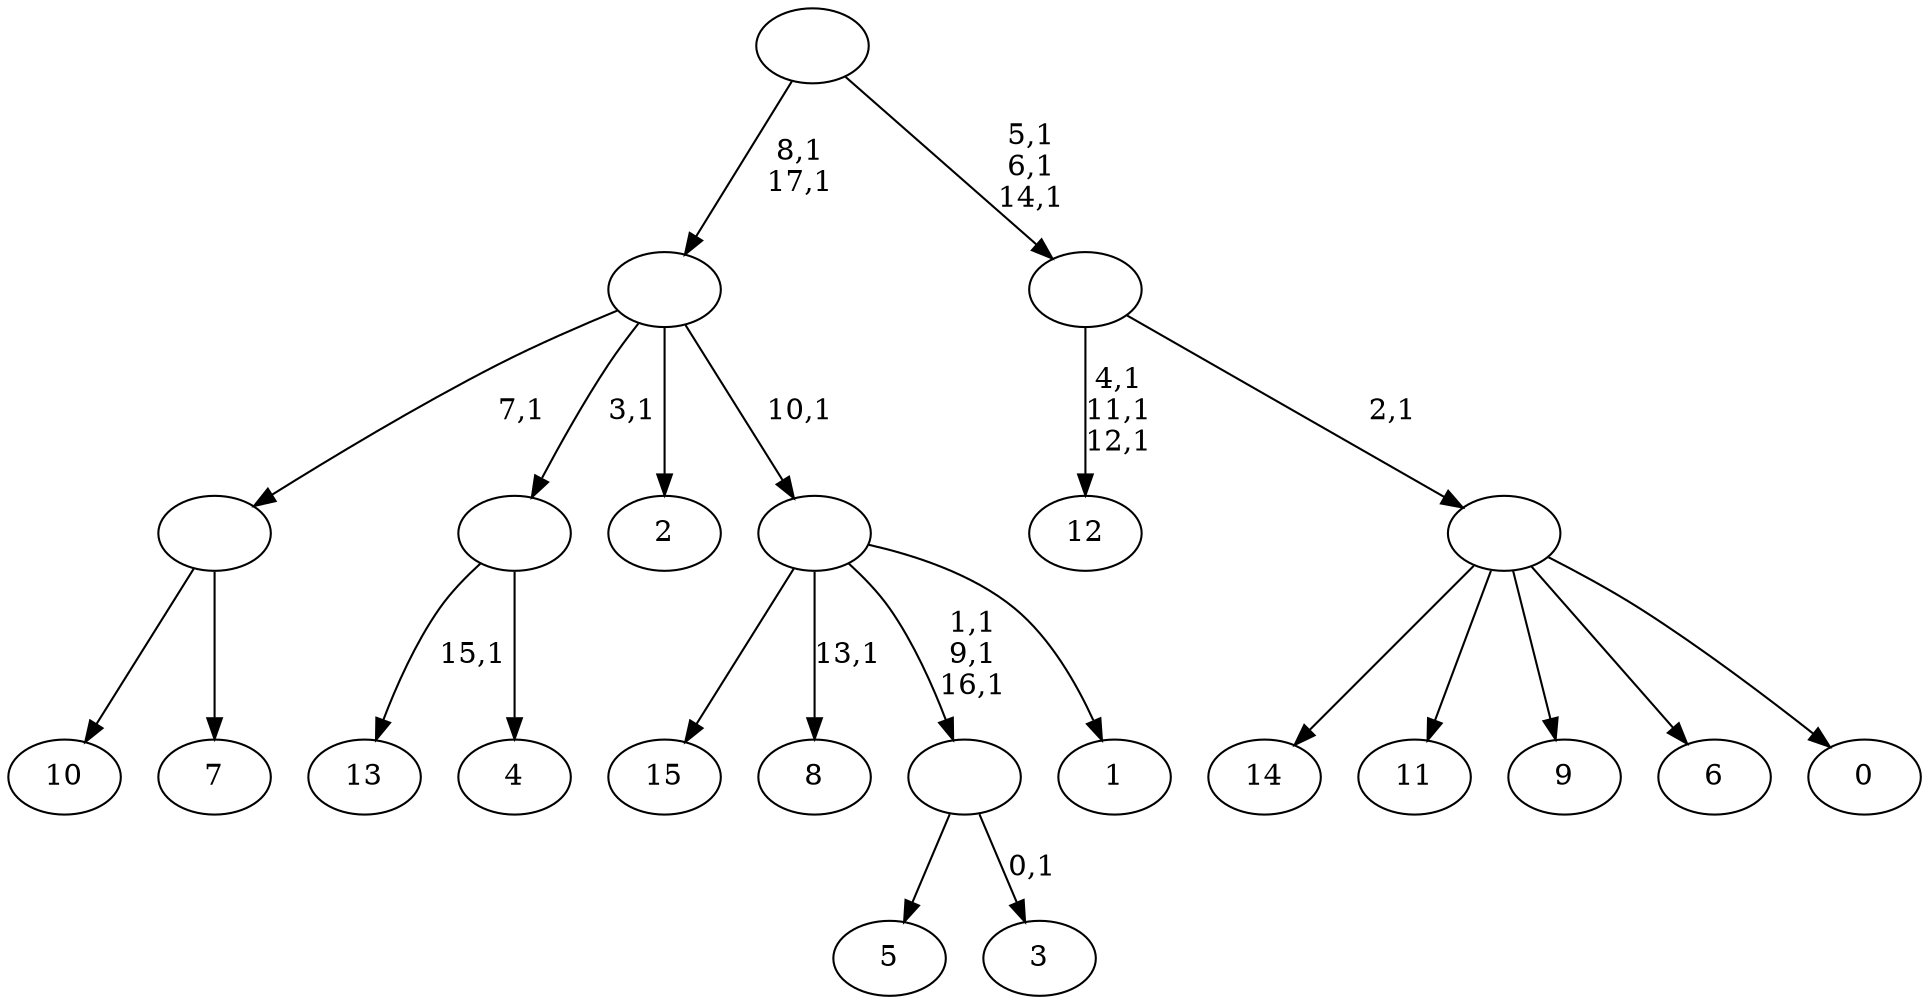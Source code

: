digraph T {
	34 [label="15"]
	33 [label="14"]
	32 [label="13"]
	30 [label="12"]
	26 [label="11"]
	25 [label="10"]
	24 [label="9"]
	23 [label="8"]
	21 [label="7"]
	20 [label=""]
	19 [label="6"]
	18 [label="5"]
	17 [label="4"]
	16 [label=""]
	15 [label="3"]
	13 [label=""]
	10 [label="2"]
	9 [label="1"]
	8 [label=""]
	7 [label=""]
	5 [label="0"]
	4 [label=""]
	3 [label=""]
	0 [label=""]
	20 -> 25 [label=""]
	20 -> 21 [label=""]
	16 -> 32 [label="15,1"]
	16 -> 17 [label=""]
	13 -> 15 [label="0,1"]
	13 -> 18 [label=""]
	8 -> 13 [label="1,1\n9,1\n16,1"]
	8 -> 23 [label="13,1"]
	8 -> 34 [label=""]
	8 -> 9 [label=""]
	7 -> 20 [label="7,1"]
	7 -> 16 [label="3,1"]
	7 -> 10 [label=""]
	7 -> 8 [label="10,1"]
	4 -> 33 [label=""]
	4 -> 26 [label=""]
	4 -> 24 [label=""]
	4 -> 19 [label=""]
	4 -> 5 [label=""]
	3 -> 30 [label="4,1\n11,1\n12,1"]
	3 -> 4 [label="2,1"]
	0 -> 3 [label="5,1\n6,1\n14,1"]
	0 -> 7 [label="8,1\n17,1"]
}
